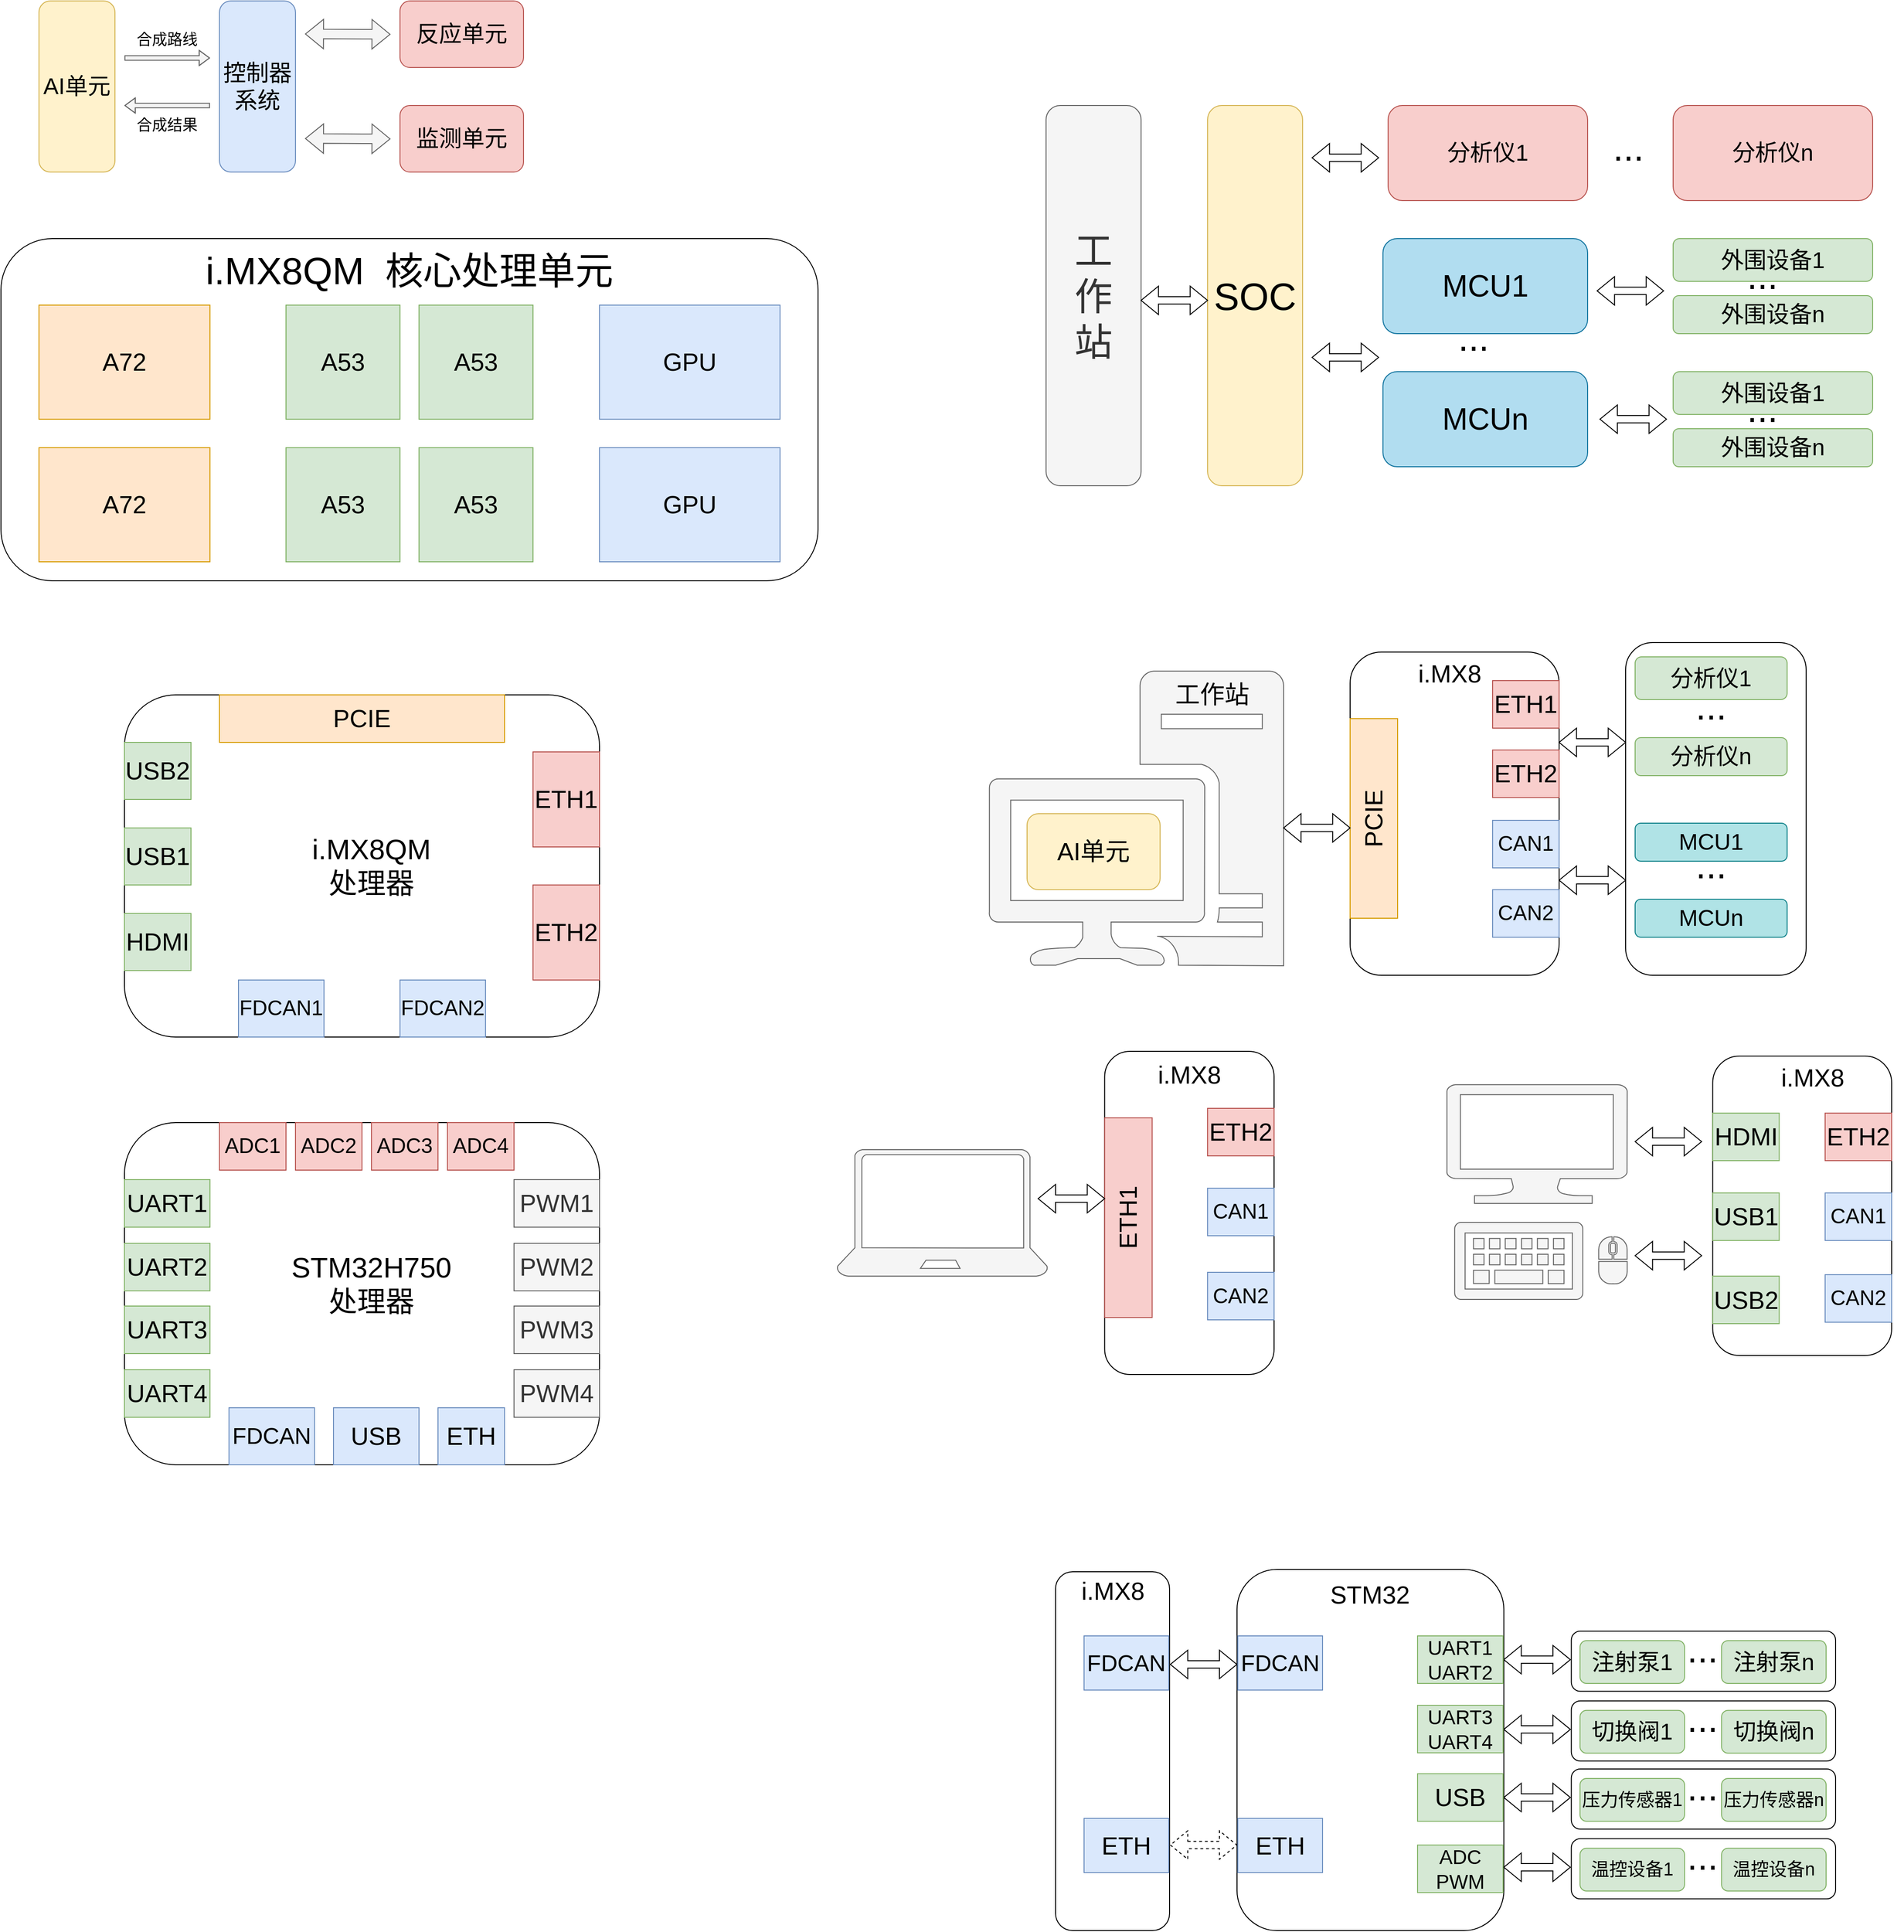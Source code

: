 <mxfile version="25.0.3">
  <diagram name="第 1 页" id="dDundkh1Q2r8naMCAjJB">
    <mxGraphModel dx="2033" dy="1242" grid="1" gridSize="10" guides="1" tooltips="1" connect="1" arrows="1" fold="1" page="1" pageScale="1" pageWidth="1169" pageHeight="827" math="0" shadow="0">
      <root>
        <mxCell id="0" />
        <mxCell id="1" parent="0" />
        <mxCell id="mTrDEz1nqdT5TnVAm15j-2" value="&lt;font style=&quot;font-size: 24px;&quot;&gt;AI单元&lt;/font&gt;" style="rounded=1;whiteSpace=wrap;html=1;fillColor=#fff2cc;strokeColor=#d6b656;" parent="1" vertex="1">
          <mxGeometry x="120" y="130" width="80" height="180" as="geometry" />
        </mxCell>
        <mxCell id="mTrDEz1nqdT5TnVAm15j-6" value="&lt;font style=&quot;font-size: 24px;&quot;&gt;控制器系统&lt;/font&gt;" style="rounded=1;whiteSpace=wrap;html=1;fillColor=#dae8fc;strokeColor=#6c8ebf;" parent="1" vertex="1">
          <mxGeometry x="310" y="130" width="80" height="180" as="geometry" />
        </mxCell>
        <mxCell id="mTrDEz1nqdT5TnVAm15j-7" value="&lt;font style=&quot;font-size: 24px;&quot;&gt;反应单元&lt;/font&gt;" style="rounded=1;whiteSpace=wrap;html=1;fillColor=#f8cecc;strokeColor=#b85450;" parent="1" vertex="1">
          <mxGeometry x="500" y="130" width="130" height="70" as="geometry" />
        </mxCell>
        <mxCell id="mTrDEz1nqdT5TnVAm15j-8" value="&lt;span style=&quot;font-size: 24px;&quot;&gt;监测单元&lt;/span&gt;" style="rounded=1;whiteSpace=wrap;html=1;fillColor=#f8cecc;strokeColor=#b85450;glass=0;shadow=0;" parent="1" vertex="1">
          <mxGeometry x="500" y="240" width="130" height="70" as="geometry" />
        </mxCell>
        <mxCell id="mTrDEz1nqdT5TnVAm15j-9" value="" style="shape=flexArrow;endArrow=classic;startArrow=classic;html=1;rounded=0;fillColor=#f5f5f5;strokeColor=#666666;" parent="1" edge="1">
          <mxGeometry width="100" height="100" relative="1" as="geometry">
            <mxPoint x="400" y="164.71" as="sourcePoint" />
            <mxPoint x="490" y="165.13" as="targetPoint" />
          </mxGeometry>
        </mxCell>
        <mxCell id="mTrDEz1nqdT5TnVAm15j-10" value="" style="shape=flexArrow;endArrow=classic;startArrow=classic;html=1;rounded=0;fillColor=#f5f5f5;strokeColor=#666666;" parent="1" edge="1">
          <mxGeometry width="100" height="100" relative="1" as="geometry">
            <mxPoint x="400" y="274.71" as="sourcePoint" />
            <mxPoint x="490" y="275.13" as="targetPoint" />
          </mxGeometry>
        </mxCell>
        <mxCell id="mTrDEz1nqdT5TnVAm15j-12" value="" style="shape=flexArrow;endArrow=classic;html=1;rounded=0;width=4.8;endSize=3.288;endWidth=10.229;fillColor=#f5f5f5;strokeColor=#666666;" parent="1" edge="1">
          <mxGeometry width="50" height="50" relative="1" as="geometry">
            <mxPoint x="210" y="190" as="sourcePoint" />
            <mxPoint x="300" y="190" as="targetPoint" />
            <Array as="points">
              <mxPoint x="260" y="190" />
            </Array>
          </mxGeometry>
        </mxCell>
        <mxCell id="mTrDEz1nqdT5TnVAm15j-13" value="" style="shape=flexArrow;endArrow=classic;html=1;rounded=0;width=4.8;endSize=3.288;endWidth=10.229;fillColor=#f5f5f5;strokeColor=#666666;" parent="1" edge="1">
          <mxGeometry width="50" height="50" relative="1" as="geometry">
            <mxPoint x="300" y="240" as="sourcePoint" />
            <mxPoint x="210" y="240" as="targetPoint" />
            <Array as="points">
              <mxPoint x="260" y="240" />
            </Array>
          </mxGeometry>
        </mxCell>
        <mxCell id="mTrDEz1nqdT5TnVAm15j-15" value="合成路线" style="text;strokeColor=none;align=center;fillColor=none;html=1;verticalAlign=middle;whiteSpace=wrap;rounded=0;fontSize=16;" parent="1" vertex="1">
          <mxGeometry x="220" y="160" width="70" height="20" as="geometry" />
        </mxCell>
        <mxCell id="mTrDEz1nqdT5TnVAm15j-16" value="合成结果" style="text;strokeColor=none;align=center;fillColor=none;html=1;verticalAlign=middle;whiteSpace=wrap;rounded=0;fontSize=16;" parent="1" vertex="1">
          <mxGeometry x="220" y="250" width="70" height="20" as="geometry" />
        </mxCell>
        <mxCell id="O-WrQp41GENTJy3OARPs-1" value="" style="rounded=1;whiteSpace=wrap;html=1;" parent="1" vertex="1">
          <mxGeometry x="80" y="380" width="860" height="360" as="geometry" />
        </mxCell>
        <mxCell id="O-WrQp41GENTJy3OARPs-2" value="&lt;font style=&quot;font-size: 26px;&quot;&gt;A72&lt;/font&gt;" style="rounded=0;whiteSpace=wrap;html=1;fillColor=#ffe6cc;strokeColor=#d79b00;" parent="1" vertex="1">
          <mxGeometry x="120" y="450" width="180" height="120" as="geometry" />
        </mxCell>
        <mxCell id="O-WrQp41GENTJy3OARPs-3" value="&lt;font style=&quot;font-size: 26px;&quot;&gt;A72&lt;/font&gt;" style="rounded=0;whiteSpace=wrap;html=1;fillColor=#ffe6cc;strokeColor=#d79b00;" parent="1" vertex="1">
          <mxGeometry x="120" y="600" width="180" height="120" as="geometry" />
        </mxCell>
        <mxCell id="O-WrQp41GENTJy3OARPs-8" value="&lt;font style=&quot;font-size: 26px;&quot;&gt;GPU&lt;/font&gt;" style="rounded=0;whiteSpace=wrap;html=1;fillColor=#dae8fc;strokeColor=#6c8ebf;" parent="1" vertex="1">
          <mxGeometry x="710" y="450" width="190" height="120" as="geometry" />
        </mxCell>
        <mxCell id="O-WrQp41GENTJy3OARPs-9" value="&lt;font style=&quot;font-size: 26px;&quot;&gt;GPU&lt;/font&gt;" style="rounded=0;whiteSpace=wrap;html=1;fillColor=#dae8fc;strokeColor=#6c8ebf;" parent="1" vertex="1">
          <mxGeometry x="710" y="600" width="190" height="120" as="geometry" />
        </mxCell>
        <mxCell id="O-WrQp41GENTJy3OARPs-10" value="&lt;font style=&quot;font-size: 26px;&quot;&gt;A53&lt;/font&gt;" style="rounded=0;whiteSpace=wrap;html=1;fillColor=#d5e8d4;strokeColor=#82b366;" parent="1" vertex="1">
          <mxGeometry x="380" y="450" width="120" height="120" as="geometry" />
        </mxCell>
        <mxCell id="O-WrQp41GENTJy3OARPs-11" value="&lt;font style=&quot;font-size: 26px;&quot;&gt;A53&lt;/font&gt;" style="rounded=0;whiteSpace=wrap;html=1;fillColor=#d5e8d4;strokeColor=#82b366;" parent="1" vertex="1">
          <mxGeometry x="520" y="450" width="120" height="120" as="geometry" />
        </mxCell>
        <mxCell id="O-WrQp41GENTJy3OARPs-12" value="&lt;font style=&quot;font-size: 26px;&quot;&gt;A53&lt;/font&gt;" style="rounded=0;whiteSpace=wrap;html=1;fillColor=#d5e8d4;strokeColor=#82b366;" parent="1" vertex="1">
          <mxGeometry x="380" y="600" width="120" height="120" as="geometry" />
        </mxCell>
        <mxCell id="O-WrQp41GENTJy3OARPs-13" value="&lt;font style=&quot;font-size: 26px;&quot;&gt;A53&lt;/font&gt;" style="rounded=0;whiteSpace=wrap;html=1;fillColor=#d5e8d4;strokeColor=#82b366;" parent="1" vertex="1">
          <mxGeometry x="520" y="600" width="120" height="120" as="geometry" />
        </mxCell>
        <mxCell id="O-WrQp41GENTJy3OARPs-18" value="&lt;font&gt;i.MX8QM&amp;nbsp; 核心处理单元&lt;/font&gt;" style="text;strokeColor=none;align=center;fillColor=none;html=1;verticalAlign=middle;whiteSpace=wrap;rounded=0;fontSize=40;" parent="1" vertex="1">
          <mxGeometry x="260" y="398" width="500" height="30" as="geometry" />
        </mxCell>
        <mxCell id="O-WrQp41GENTJy3OARPs-20" value="" style="rounded=1;whiteSpace=wrap;html=1;shadow=0;" parent="1" vertex="1">
          <mxGeometry x="210" y="860" width="500" height="360" as="geometry" />
        </mxCell>
        <mxCell id="O-WrQp41GENTJy3OARPs-24" value="&lt;font style=&quot;font-size: 26px;&quot;&gt;PCIE&lt;/font&gt;" style="rounded=0;whiteSpace=wrap;html=1;fillColor=#ffe6cc;strokeColor=#d79b00;" parent="1" vertex="1">
          <mxGeometry x="310" y="860" width="300" height="50" as="geometry" />
        </mxCell>
        <mxCell id="O-WrQp41GENTJy3OARPs-25" value="&lt;font style=&quot;font-size: 26px;&quot;&gt;HDMI&lt;/font&gt;" style="rounded=0;whiteSpace=wrap;html=1;fillColor=#d5e8d4;strokeColor=#82b366;" parent="1" vertex="1">
          <mxGeometry x="210" y="1090" width="70" height="60" as="geometry" />
        </mxCell>
        <mxCell id="O-WrQp41GENTJy3OARPs-27" value="i.MX8QM&lt;div&gt;处理器&lt;/div&gt;" style="text;strokeColor=none;align=center;fillColor=none;html=1;verticalAlign=middle;whiteSpace=wrap;rounded=0;fontSize=30;" parent="1" vertex="1">
          <mxGeometry x="380" y="990" width="180" height="100" as="geometry" />
        </mxCell>
        <mxCell id="O-WrQp41GENTJy3OARPs-28" value="&lt;font style=&quot;font-size: 26px;&quot;&gt;ETH1&lt;/font&gt;" style="rounded=0;whiteSpace=wrap;html=1;fillColor=#f8cecc;strokeColor=#b85450;" parent="1" vertex="1">
          <mxGeometry x="640" y="920" width="70" height="100" as="geometry" />
        </mxCell>
        <mxCell id="O-WrQp41GENTJy3OARPs-29" value="&lt;font style=&quot;font-size: 26px;&quot;&gt;ETH2&lt;/font&gt;" style="rounded=0;whiteSpace=wrap;html=1;fillColor=#f8cecc;strokeColor=#b85450;" parent="1" vertex="1">
          <mxGeometry x="640" y="1060" width="70" height="100" as="geometry" />
        </mxCell>
        <mxCell id="O-WrQp41GENTJy3OARPs-31" value="&lt;font style=&quot;font-size: 26px;&quot;&gt;USB1&lt;/font&gt;" style="rounded=0;whiteSpace=wrap;html=1;fillColor=#d5e8d4;strokeColor=#82b366;" parent="1" vertex="1">
          <mxGeometry x="210" y="1000" width="70" height="60" as="geometry" />
        </mxCell>
        <mxCell id="O-WrQp41GENTJy3OARPs-32" value="&lt;font style=&quot;font-size: 26px;&quot;&gt;USB2&lt;/font&gt;" style="rounded=0;whiteSpace=wrap;html=1;fillColor=#d5e8d4;strokeColor=#82b366;" parent="1" vertex="1">
          <mxGeometry x="210" y="910" width="70" height="60" as="geometry" />
        </mxCell>
        <mxCell id="O-WrQp41GENTJy3OARPs-33" value="&lt;font&gt;FDCAN1&lt;/font&gt;" style="rounded=0;whiteSpace=wrap;html=1;fillColor=#dae8fc;strokeColor=#6c8ebf;gradientColor=none;fontSize=22;" parent="1" vertex="1">
          <mxGeometry x="330" y="1160" width="90" height="60" as="geometry" />
        </mxCell>
        <mxCell id="O-WrQp41GENTJy3OARPs-34" value="&lt;font&gt;FDCAN2&lt;/font&gt;" style="rounded=0;whiteSpace=wrap;html=1;fillColor=#dae8fc;strokeColor=#6c8ebf;fontSize=22;" parent="1" vertex="1">
          <mxGeometry x="500" y="1160" width="90" height="60" as="geometry" />
        </mxCell>
        <mxCell id="O-WrQp41GENTJy3OARPs-36" value="" style="rounded=1;whiteSpace=wrap;html=1;shadow=0;" parent="1" vertex="1">
          <mxGeometry x="210" y="1310" width="500" height="360" as="geometry" />
        </mxCell>
        <mxCell id="O-WrQp41GENTJy3OARPs-37" value="&lt;font style=&quot;font-size: 26px;&quot;&gt;UART1&lt;/font&gt;" style="rounded=0;whiteSpace=wrap;html=1;fillColor=#d5e8d4;strokeColor=#82b366;" parent="1" vertex="1">
          <mxGeometry x="210" y="1370" width="90" height="50" as="geometry" />
        </mxCell>
        <mxCell id="O-WrQp41GENTJy3OARPs-39" value="&lt;div&gt;STM32H750处理器&lt;/div&gt;" style="text;strokeColor=none;align=center;fillColor=none;html=1;verticalAlign=middle;whiteSpace=wrap;rounded=0;fontSize=30;" parent="1" vertex="1">
          <mxGeometry x="380" y="1430" width="180" height="100" as="geometry" />
        </mxCell>
        <mxCell id="O-WrQp41GENTJy3OARPs-41" value="&lt;font style=&quot;font-size: 26px;&quot;&gt;ETH&lt;/font&gt;" style="rounded=0;whiteSpace=wrap;html=1;fillColor=#dae8fc;strokeColor=#6c8ebf;" parent="1" vertex="1">
          <mxGeometry x="540" y="1610" width="70" height="60" as="geometry" />
        </mxCell>
        <mxCell id="O-WrQp41GENTJy3OARPs-42" value="&lt;font style=&quot;font-size: 26px;&quot;&gt;USB&lt;/font&gt;" style="rounded=0;whiteSpace=wrap;html=1;fillColor=#dae8fc;strokeColor=#6c8ebf;" parent="1" vertex="1">
          <mxGeometry x="430" y="1610" width="90" height="60" as="geometry" />
        </mxCell>
        <mxCell id="O-WrQp41GENTJy3OARPs-44" value="&lt;font&gt;FDCAN&lt;/font&gt;" style="rounded=0;whiteSpace=wrap;html=1;fillColor=#dae8fc;strokeColor=#6c8ebf;gradientColor=none;fontSize=24;" parent="1" vertex="1">
          <mxGeometry x="320" y="1610" width="90" height="60" as="geometry" />
        </mxCell>
        <mxCell id="O-WrQp41GENTJy3OARPs-46" value="&lt;font style=&quot;font-size: 26px;&quot;&gt;UART2&lt;/font&gt;" style="rounded=0;whiteSpace=wrap;html=1;fillColor=#d5e8d4;strokeColor=#82b366;" parent="1" vertex="1">
          <mxGeometry x="210" y="1437" width="90" height="50" as="geometry" />
        </mxCell>
        <mxCell id="O-WrQp41GENTJy3OARPs-47" value="&lt;font style=&quot;font-size: 26px;&quot;&gt;UART3&lt;/font&gt;" style="rounded=0;whiteSpace=wrap;html=1;fillColor=#d5e8d4;strokeColor=#82b366;" parent="1" vertex="1">
          <mxGeometry x="210" y="1503" width="90" height="50" as="geometry" />
        </mxCell>
        <mxCell id="O-WrQp41GENTJy3OARPs-48" value="&lt;font style=&quot;font-size: 26px;&quot;&gt;UART4&lt;/font&gt;" style="rounded=0;whiteSpace=wrap;html=1;fillColor=#d5e8d4;strokeColor=#82b366;" parent="1" vertex="1">
          <mxGeometry x="210" y="1570" width="90" height="50" as="geometry" />
        </mxCell>
        <mxCell id="O-WrQp41GENTJy3OARPs-49" value="&lt;span style=&quot;font-size: 26px;&quot;&gt;PWM1&lt;/span&gt;" style="rounded=0;whiteSpace=wrap;html=1;fillColor=#f5f5f5;strokeColor=#666666;fontColor=#333333;" parent="1" vertex="1">
          <mxGeometry x="620" y="1370" width="90" height="50" as="geometry" />
        </mxCell>
        <mxCell id="O-WrQp41GENTJy3OARPs-50" value="&lt;span style=&quot;font-size: 26px;&quot;&gt;PWM2&lt;/span&gt;" style="rounded=0;whiteSpace=wrap;html=1;fillColor=#f5f5f5;strokeColor=#666666;fontColor=#333333;" parent="1" vertex="1">
          <mxGeometry x="620" y="1437" width="90" height="50" as="geometry" />
        </mxCell>
        <mxCell id="O-WrQp41GENTJy3OARPs-51" value="&lt;span style=&quot;font-size: 26px;&quot;&gt;PWM3&lt;/span&gt;" style="rounded=0;whiteSpace=wrap;html=1;fillColor=#f5f5f5;strokeColor=#666666;fontColor=#333333;" parent="1" vertex="1">
          <mxGeometry x="620" y="1503" width="90" height="50" as="geometry" />
        </mxCell>
        <mxCell id="O-WrQp41GENTJy3OARPs-52" value="&lt;font style=&quot;font-size: 26px;&quot;&gt;PWM4&lt;/font&gt;" style="rounded=0;whiteSpace=wrap;html=1;fillColor=#f5f5f5;strokeColor=#666666;fontColor=#333333;" parent="1" vertex="1">
          <mxGeometry x="620" y="1570" width="90" height="50" as="geometry" />
        </mxCell>
        <mxCell id="O-WrQp41GENTJy3OARPs-53" value="&lt;font&gt;ADC1&lt;/font&gt;" style="rounded=0;whiteSpace=wrap;html=1;fillColor=#f8cecc;strokeColor=#b85450;fontSize=22;" parent="1" vertex="1">
          <mxGeometry x="310" y="1310" width="70" height="50" as="geometry" />
        </mxCell>
        <mxCell id="O-WrQp41GENTJy3OARPs-56" value="&lt;font&gt;ADC2&lt;/font&gt;" style="rounded=0;whiteSpace=wrap;html=1;fillColor=#f8cecc;strokeColor=#b85450;fontSize=22;" parent="1" vertex="1">
          <mxGeometry x="390" y="1310" width="70" height="50" as="geometry" />
        </mxCell>
        <mxCell id="O-WrQp41GENTJy3OARPs-57" value="&lt;font&gt;ADC3&lt;/font&gt;" style="rounded=0;whiteSpace=wrap;html=1;fillColor=#f8cecc;strokeColor=#b85450;fontSize=22;" parent="1" vertex="1">
          <mxGeometry x="470" y="1310" width="70" height="50" as="geometry" />
        </mxCell>
        <mxCell id="O-WrQp41GENTJy3OARPs-58" value="&lt;font&gt;ADC4&lt;/font&gt;" style="rounded=0;whiteSpace=wrap;html=1;fillColor=#f8cecc;strokeColor=#b85450;fontSize=22;" parent="1" vertex="1">
          <mxGeometry x="550" y="1310" width="70" height="50" as="geometry" />
        </mxCell>
        <mxCell id="O-WrQp41GENTJy3OARPs-98" value="" style="rounded=1;whiteSpace=wrap;html=1;shadow=0;" parent="1" vertex="1">
          <mxGeometry x="1190" y="1782.5" width="120" height="377.5" as="geometry" />
        </mxCell>
        <mxCell id="O-WrQp41GENTJy3OARPs-100" value="i.MX8" style="text;strokeColor=none;align=center;fillColor=none;html=1;verticalAlign=middle;whiteSpace=wrap;rounded=0;fontSize=26;" parent="1" vertex="1">
          <mxGeometry x="1207.5" y="1783" width="85" height="40" as="geometry" />
        </mxCell>
        <mxCell id="O-WrQp41GENTJy3OARPs-110" value="" style="html=1;shadow=0;dashed=0;align=center;verticalAlign=middle;shape=mxgraph.arrows2.twoWayArrow;dy=0.74;dx=18.33;" parent="1" vertex="1">
          <mxGeometry x="1310.83" y="1865" width="70" height="30" as="geometry" />
        </mxCell>
        <mxCell id="O-WrQp41GENTJy3OARPs-122" value="" style="rounded=1;whiteSpace=wrap;html=1;shadow=0;" parent="1" vertex="1">
          <mxGeometry x="1381" y="1780" width="280.83" height="380" as="geometry" />
        </mxCell>
        <mxCell id="O-WrQp41GENTJy3OARPs-124" value="STM32" style="text;align=center;html=1;verticalAlign=middle;whiteSpace=wrap;rounded=0;fontSize=26;" parent="1" vertex="1">
          <mxGeometry x="1471" y="1790" width="100" height="33" as="geometry" />
        </mxCell>
        <mxCell id="O-WrQp41GENTJy3OARPs-127" value="FDCAN" style="rounded=0;whiteSpace=wrap;html=1;fillColor=#dae8fc;strokeColor=#6c8ebf;gradientColor=none;fontSize=24;" parent="1" vertex="1">
          <mxGeometry x="1381.83" y="1850" width="89.17" height="57" as="geometry" />
        </mxCell>
        <mxCell id="O-WrQp41GENTJy3OARPs-136" value="" style="html=1;shadow=0;dashed=0;align=center;verticalAlign=middle;shape=mxgraph.arrows2.twoWayArrow;dy=0.74;dx=18.33;" parent="1" vertex="1">
          <mxGeometry x="1661.83" y="1860" width="70" height="30" as="geometry" />
        </mxCell>
        <mxCell id="O-WrQp41GENTJy3OARPs-138" value="&lt;font style=&quot;font-size: 26px;&quot;&gt;ETH&lt;/font&gt;" style="rounded=0;whiteSpace=wrap;html=1;fillColor=#dae8fc;strokeColor=#6c8ebf;" parent="1" vertex="1">
          <mxGeometry x="1381.83" y="2042" width="89.17" height="57" as="geometry" />
        </mxCell>
        <mxCell id="O-WrQp41GENTJy3OARPs-139" value="FDCAN" style="rounded=0;whiteSpace=wrap;html=1;fillColor=#dae8fc;strokeColor=#6c8ebf;gradientColor=none;fontSize=24;" parent="1" vertex="1">
          <mxGeometry x="1220" y="1850" width="89.17" height="57" as="geometry" />
        </mxCell>
        <mxCell id="O-WrQp41GENTJy3OARPs-140" value="&lt;font style=&quot;font-size: 26px;&quot;&gt;ETH&lt;/font&gt;" style="rounded=0;whiteSpace=wrap;html=1;fillColor=#dae8fc;strokeColor=#6c8ebf;" parent="1" vertex="1">
          <mxGeometry x="1220" y="2042" width="89.17" height="57" as="geometry" />
        </mxCell>
        <mxCell id="O-WrQp41GENTJy3OARPs-142" value="" style="html=1;shadow=0;dashed=1;align=center;verticalAlign=middle;shape=mxgraph.arrows2.twoWayArrow;dy=0.74;dx=18.33;" parent="1" vertex="1">
          <mxGeometry x="1310.83" y="2055" width="70" height="30" as="geometry" />
        </mxCell>
        <mxCell id="O-WrQp41GENTJy3OARPs-143" value="&lt;font style=&quot;font-size: 21px;&quot;&gt;UART1&lt;/font&gt;&lt;div&gt;&lt;font style=&quot;font-size: 21px;&quot;&gt;UART2&lt;/font&gt;&lt;/div&gt;" style="rounded=0;whiteSpace=wrap;html=1;fillColor=#d5e8d4;strokeColor=#82b366;" parent="1" vertex="1">
          <mxGeometry x="1571" y="1850" width="90" height="50" as="geometry" />
        </mxCell>
        <mxCell id="O-WrQp41GENTJy3OARPs-144" value="" style="rounded=1;whiteSpace=wrap;html=1;shadow=0;" parent="1" vertex="1">
          <mxGeometry x="1732.83" y="1845" width="278.17" height="63.25" as="geometry" />
        </mxCell>
        <mxCell id="O-WrQp41GENTJy3OARPs-145" value="&lt;span style=&quot;font-size: 24px;&quot;&gt;注射泵1&lt;/span&gt;" style="rounded=1;whiteSpace=wrap;html=1;fillColor=#d5e8d4;strokeColor=#82b366;glass=0;shadow=0;" parent="1" vertex="1">
          <mxGeometry x="1742" y="1855" width="110" height="45" as="geometry" />
        </mxCell>
        <mxCell id="O-WrQp41GENTJy3OARPs-146" value="&lt;span style=&quot;font-size: 24px;&quot;&gt;注射泵n&lt;/span&gt;" style="rounded=1;whiteSpace=wrap;html=1;fillColor=#d5e8d4;strokeColor=#82b366;glass=0;shadow=0;" parent="1" vertex="1">
          <mxGeometry x="1891" y="1855" width="110" height="45" as="geometry" />
        </mxCell>
        <mxCell id="O-WrQp41GENTJy3OARPs-147" value="..." style="text;strokeColor=none;align=center;fillColor=none;html=1;verticalAlign=middle;whiteSpace=wrap;rounded=0;fontSize=39;" parent="1" vertex="1">
          <mxGeometry x="1841" y="1850" width="60" height="30" as="geometry" />
        </mxCell>
        <mxCell id="O-WrQp41GENTJy3OARPs-148" value="" style="html=1;shadow=0;dashed=0;align=center;verticalAlign=middle;shape=mxgraph.arrows2.twoWayArrow;dy=0.74;dx=18.33;" parent="1" vertex="1">
          <mxGeometry x="1661.83" y="1933.38" width="70" height="30" as="geometry" />
        </mxCell>
        <mxCell id="O-WrQp41GENTJy3OARPs-150" value="" style="rounded=1;whiteSpace=wrap;html=1;shadow=0;" parent="1" vertex="1">
          <mxGeometry x="1732.83" y="1918.38" width="278.17" height="63.25" as="geometry" />
        </mxCell>
        <mxCell id="O-WrQp41GENTJy3OARPs-151" value="&lt;span style=&quot;font-size: 24px;&quot;&gt;切换阀1&lt;/span&gt;" style="rounded=1;whiteSpace=wrap;html=1;fillColor=#d5e8d4;strokeColor=#82b366;glass=0;shadow=0;" parent="1" vertex="1">
          <mxGeometry x="1742" y="1928.38" width="110" height="45" as="geometry" />
        </mxCell>
        <mxCell id="O-WrQp41GENTJy3OARPs-152" value="&lt;span style=&quot;font-size: 24px;&quot;&gt;切换阀n&lt;/span&gt;" style="rounded=1;whiteSpace=wrap;html=1;fillColor=#d5e8d4;strokeColor=#82b366;glass=0;shadow=0;" parent="1" vertex="1">
          <mxGeometry x="1891" y="1928.38" width="110" height="45" as="geometry" />
        </mxCell>
        <mxCell id="O-WrQp41GENTJy3OARPs-153" value="..." style="text;strokeColor=none;align=center;fillColor=none;html=1;verticalAlign=middle;whiteSpace=wrap;rounded=0;fontSize=39;" parent="1" vertex="1">
          <mxGeometry x="1841" y="1923.38" width="60" height="30" as="geometry" />
        </mxCell>
        <mxCell id="O-WrQp41GENTJy3OARPs-160" value="" style="html=1;shadow=0;dashed=0;align=center;verticalAlign=middle;shape=mxgraph.arrows2.twoWayArrow;dy=0.74;dx=18.33;" parent="1" vertex="1">
          <mxGeometry x="1661.83" y="2005" width="70" height="30" as="geometry" />
        </mxCell>
        <mxCell id="O-WrQp41GENTJy3OARPs-161" value="&lt;font&gt;USB&lt;/font&gt;" style="rounded=0;whiteSpace=wrap;html=1;fillColor=#d5e8d4;strokeColor=#82b366;fontSize=26;" parent="1" vertex="1">
          <mxGeometry x="1571" y="1995" width="90" height="50" as="geometry" />
        </mxCell>
        <mxCell id="O-WrQp41GENTJy3OARPs-162" value="" style="rounded=1;whiteSpace=wrap;html=1;shadow=0;" parent="1" vertex="1">
          <mxGeometry x="1732.83" y="1990" width="278.17" height="63.25" as="geometry" />
        </mxCell>
        <mxCell id="O-WrQp41GENTJy3OARPs-163" value="&lt;font style=&quot;font-size: 19px;&quot;&gt;压力传感器1&lt;/font&gt;" style="rounded=1;whiteSpace=wrap;html=1;fillColor=#d5e8d4;strokeColor=#82b366;glass=0;shadow=0;" parent="1" vertex="1">
          <mxGeometry x="1742" y="2000" width="110" height="45" as="geometry" />
        </mxCell>
        <mxCell id="O-WrQp41GENTJy3OARPs-165" value="..." style="text;strokeColor=none;align=center;fillColor=none;html=1;verticalAlign=middle;whiteSpace=wrap;rounded=0;fontSize=39;" parent="1" vertex="1">
          <mxGeometry x="1841" y="1995" width="60" height="30" as="geometry" />
        </mxCell>
        <mxCell id="O-WrQp41GENTJy3OARPs-166" value="&lt;font style=&quot;font-size: 19px;&quot;&gt;压力传感器n&lt;/font&gt;" style="rounded=1;whiteSpace=wrap;html=1;fillColor=#d5e8d4;strokeColor=#82b366;glass=0;shadow=0;" parent="1" vertex="1">
          <mxGeometry x="1891" y="2000" width="110" height="45" as="geometry" />
        </mxCell>
        <mxCell id="O-WrQp41GENTJy3OARPs-167" value="&lt;font style=&quot;font-size: 21px;&quot;&gt;UART3&lt;/font&gt;&lt;div&gt;&lt;font style=&quot;font-size: 21px;&quot;&gt;UART4&lt;/font&gt;&lt;/div&gt;" style="rounded=0;whiteSpace=wrap;html=1;fillColor=#d5e8d4;strokeColor=#82b366;" parent="1" vertex="1">
          <mxGeometry x="1571" y="1923" width="90" height="50" as="geometry" />
        </mxCell>
        <mxCell id="O-WrQp41GENTJy3OARPs-169" value="&lt;span style=&quot;font-size: 21px;&quot;&gt;ADC&lt;/span&gt;&lt;br&gt;&lt;div&gt;&lt;span style=&quot;font-size: 21px;&quot;&gt;PWM&lt;/span&gt;&lt;/div&gt;" style="rounded=0;whiteSpace=wrap;html=1;fillColor=#d5e8d4;strokeColor=#82b366;" parent="1" vertex="1">
          <mxGeometry x="1571" y="2070" width="90" height="50" as="geometry" />
        </mxCell>
        <mxCell id="O-WrQp41GENTJy3OARPs-175" value="" style="html=1;shadow=0;dashed=0;align=center;verticalAlign=middle;shape=mxgraph.arrows2.twoWayArrow;dy=0.74;dx=18.33;" parent="1" vertex="1">
          <mxGeometry x="1661.83" y="2078.38" width="70" height="30" as="geometry" />
        </mxCell>
        <mxCell id="O-WrQp41GENTJy3OARPs-176" value="" style="rounded=1;whiteSpace=wrap;html=1;shadow=0;" parent="1" vertex="1">
          <mxGeometry x="1732.83" y="2063.38" width="278.17" height="63.25" as="geometry" />
        </mxCell>
        <mxCell id="O-WrQp41GENTJy3OARPs-177" value="&lt;font style=&quot;font-size: 19px;&quot;&gt;温控设备1&lt;/font&gt;" style="rounded=1;whiteSpace=wrap;html=1;fillColor=#d5e8d4;strokeColor=#82b366;glass=0;shadow=0;" parent="1" vertex="1">
          <mxGeometry x="1742" y="2073.38" width="110" height="45" as="geometry" />
        </mxCell>
        <mxCell id="O-WrQp41GENTJy3OARPs-178" value="..." style="text;strokeColor=none;align=center;fillColor=none;html=1;verticalAlign=middle;whiteSpace=wrap;rounded=0;fontSize=39;" parent="1" vertex="1">
          <mxGeometry x="1841" y="2068.38" width="60" height="30" as="geometry" />
        </mxCell>
        <mxCell id="O-WrQp41GENTJy3OARPs-179" value="&lt;font style=&quot;font-size: 19px;&quot;&gt;温控设备n&lt;/font&gt;" style="rounded=1;whiteSpace=wrap;html=1;fillColor=#d5e8d4;strokeColor=#82b366;glass=0;shadow=0;" parent="1" vertex="1">
          <mxGeometry x="1891" y="2073.38" width="110" height="45" as="geometry" />
        </mxCell>
        <mxCell id="O-WrQp41GENTJy3OARPs-180" value="SOC" style="rounded=1;whiteSpace=wrap;html=1;shadow=0;fontSize=40;fillColor=#fff2cc;strokeColor=#d6b656;" parent="1" vertex="1">
          <mxGeometry x="1350" y="240" width="100" height="400" as="geometry" />
        </mxCell>
        <mxCell id="O-WrQp41GENTJy3OARPs-182" value="MCU1" style="rounded=1;whiteSpace=wrap;html=1;shadow=0;fontSize=32;fillColor=#b1ddf0;strokeColor=#10739e;" parent="1" vertex="1">
          <mxGeometry x="1534.59" y="380" width="215.41" height="100" as="geometry" />
        </mxCell>
        <mxCell id="O-WrQp41GENTJy3OARPs-185" value="" style="html=1;shadow=0;dashed=0;align=center;verticalAlign=middle;shape=mxgraph.arrows2.twoWayArrow;dy=0.74;dx=18.33;" parent="1" vertex="1">
          <mxGeometry x="1760" y="420" width="70" height="30" as="geometry" />
        </mxCell>
        <mxCell id="O-WrQp41GENTJy3OARPs-187" value="..." style="text;strokeColor=none;align=center;fillColor=none;html=1;verticalAlign=middle;whiteSpace=wrap;rounded=0;fontSize=39;" parent="1" vertex="1">
          <mxGeometry x="1600" y="470" width="60" height="30" as="geometry" />
        </mxCell>
        <mxCell id="O-WrQp41GENTJy3OARPs-188" value="&lt;span style=&quot;font-size: 24px;&quot;&gt;外围设备1&lt;/span&gt;" style="rounded=1;whiteSpace=wrap;html=1;fillColor=#d5e8d4;strokeColor=#82b366;glass=0;shadow=0;" parent="1" vertex="1">
          <mxGeometry x="1840" y="380" width="210" height="45" as="geometry" />
        </mxCell>
        <mxCell id="O-WrQp41GENTJy3OARPs-189" value="&lt;span style=&quot;font-size: 24px;&quot;&gt;外围设备n&lt;/span&gt;" style="rounded=1;whiteSpace=wrap;html=1;fillColor=#d5e8d4;strokeColor=#82b366;glass=0;shadow=0;" parent="1" vertex="1">
          <mxGeometry x="1840" y="440" width="210" height="40" as="geometry" />
        </mxCell>
        <mxCell id="O-WrQp41GENTJy3OARPs-190" value="..." style="text;strokeColor=none;align=center;fillColor=none;html=1;verticalAlign=middle;whiteSpace=wrap;rounded=0;fontSize=39;" parent="1" vertex="1">
          <mxGeometry x="1904" y="405" width="60" height="30" as="geometry" />
        </mxCell>
        <mxCell id="O-WrQp41GENTJy3OARPs-195" value="&lt;span style=&quot;font-size: 24px;&quot;&gt;分析仪1&lt;/span&gt;" style="rounded=1;whiteSpace=wrap;html=1;fillColor=#f8cecc;strokeColor=#b85450;glass=0;shadow=0;" parent="1" vertex="1">
          <mxGeometry x="1540" y="240" width="210" height="100" as="geometry" />
        </mxCell>
        <mxCell id="O-WrQp41GENTJy3OARPs-197" value="" style="html=1;shadow=0;dashed=0;align=center;verticalAlign=middle;shape=mxgraph.arrows2.twoWayArrow;dy=0.74;dx=18.33;" parent="1" vertex="1">
          <mxGeometry x="1460" y="280" width="70" height="30" as="geometry" />
        </mxCell>
        <mxCell id="O-WrQp41GENTJy3OARPs-199" value="MCUn" style="rounded=1;whiteSpace=wrap;html=1;shadow=0;fontSize=32;fillColor=#b1ddf0;strokeColor=#10739e;" parent="1" vertex="1">
          <mxGeometry x="1534.59" y="520" width="215.41" height="100" as="geometry" />
        </mxCell>
        <mxCell id="O-WrQp41GENTJy3OARPs-200" value="" style="html=1;shadow=0;dashed=0;align=center;verticalAlign=middle;shape=mxgraph.arrows2.twoWayArrow;dy=0.74;dx=18.33;" parent="1" vertex="1">
          <mxGeometry x="1763" y="555" width="70" height="30" as="geometry" />
        </mxCell>
        <mxCell id="O-WrQp41GENTJy3OARPs-202" value="&lt;span style=&quot;font-size: 24px;&quot;&gt;外围设备1&lt;/span&gt;" style="rounded=1;whiteSpace=wrap;html=1;fillColor=#d5e8d4;strokeColor=#82b366;glass=0;shadow=0;" parent="1" vertex="1">
          <mxGeometry x="1840" y="520" width="210" height="45" as="geometry" />
        </mxCell>
        <mxCell id="O-WrQp41GENTJy3OARPs-203" value="&lt;span style=&quot;font-size: 24px;&quot;&gt;外围设备n&lt;/span&gt;" style="rounded=1;whiteSpace=wrap;html=1;fillColor=#d5e8d4;strokeColor=#82b366;glass=0;shadow=0;" parent="1" vertex="1">
          <mxGeometry x="1840" y="580" width="210" height="40" as="geometry" />
        </mxCell>
        <mxCell id="O-WrQp41GENTJy3OARPs-204" value="..." style="text;strokeColor=none;align=center;fillColor=none;html=1;verticalAlign=middle;whiteSpace=wrap;rounded=0;fontSize=39;" parent="1" vertex="1">
          <mxGeometry x="1904" y="545" width="60" height="30" as="geometry" />
        </mxCell>
        <mxCell id="O-WrQp41GENTJy3OARPs-205" value="" style="html=1;shadow=0;dashed=0;align=center;verticalAlign=middle;shape=mxgraph.arrows2.twoWayArrow;dy=0.74;dx=18.33;" parent="1" vertex="1">
          <mxGeometry x="1460" y="490" width="70" height="30" as="geometry" />
        </mxCell>
        <mxCell id="O-WrQp41GENTJy3OARPs-207" value="..." style="text;strokeColor=none;align=center;fillColor=none;html=1;verticalAlign=middle;whiteSpace=wrap;rounded=0;fontSize=39;" parent="1" vertex="1">
          <mxGeometry x="1763" y="270" width="60" height="30" as="geometry" />
        </mxCell>
        <mxCell id="O-WrQp41GENTJy3OARPs-208" value="&lt;span style=&quot;font-size: 24px;&quot;&gt;分析仪n&lt;/span&gt;" style="rounded=1;whiteSpace=wrap;html=1;fillColor=#f8cecc;strokeColor=#b85450;glass=0;shadow=0;" parent="1" vertex="1">
          <mxGeometry x="1840" y="240" width="210" height="100" as="geometry" />
        </mxCell>
        <mxCell id="O-WrQp41GENTJy3OARPs-210" value="工&lt;div&gt;作&lt;/div&gt;&lt;div&gt;站&lt;/div&gt;" style="rounded=1;whiteSpace=wrap;html=1;shadow=0;fontSize=40;fillColor=#f5f5f5;strokeColor=#666666;fontColor=#333333;" parent="1" vertex="1">
          <mxGeometry x="1180" y="240" width="100" height="400" as="geometry" />
        </mxCell>
        <mxCell id="O-WrQp41GENTJy3OARPs-211" value="" style="html=1;shadow=0;dashed=0;align=center;verticalAlign=middle;shape=mxgraph.arrows2.twoWayArrow;dy=0.74;dx=18.33;" parent="1" vertex="1">
          <mxGeometry x="1280" y="430" width="70" height="30" as="geometry" />
        </mxCell>
        <mxCell id="FVk3EEE_uI1t8pD1HrtK-1" value="" style="rounded=1;whiteSpace=wrap;html=1;shadow=0;" vertex="1" parent="1">
          <mxGeometry x="1790" y="805" width="190" height="350" as="geometry" />
        </mxCell>
        <mxCell id="FVk3EEE_uI1t8pD1HrtK-2" value="" style="sketch=0;aspect=fixed;pointerEvents=1;shadow=0;dashed=0;html=1;strokeColor=#666666;labelPosition=center;verticalLabelPosition=bottom;verticalAlign=top;align=center;fillColor=#f5f5f5;shape=mxgraph.mscae.enterprise.workstation_client;fontColor=#333333;flipH=1;" vertex="1" parent="1">
          <mxGeometry x="1120" y="835" width="310" height="310" as="geometry" />
        </mxCell>
        <mxCell id="FVk3EEE_uI1t8pD1HrtK-3" value="" style="rounded=1;whiteSpace=wrap;html=1;shadow=0;" vertex="1" parent="1">
          <mxGeometry x="1500" y="815" width="220" height="340" as="geometry" />
        </mxCell>
        <mxCell id="FVk3EEE_uI1t8pD1HrtK-4" value="&lt;font style=&quot;font-size: 26px;&quot;&gt;PCIE&lt;/font&gt;" style="rounded=0;whiteSpace=wrap;html=1;fillColor=#ffe6cc;strokeColor=#d79b00;rotation=-90;" vertex="1" parent="1">
          <mxGeometry x="1420" y="965" width="210" height="50" as="geometry" />
        </mxCell>
        <mxCell id="FVk3EEE_uI1t8pD1HrtK-5" value="i.MX8" style="text;strokeColor=none;align=center;fillColor=none;html=1;verticalAlign=middle;whiteSpace=wrap;rounded=0;fontSize=26;" vertex="1" parent="1">
          <mxGeometry x="1510" y="818" width="190" height="40" as="geometry" />
        </mxCell>
        <mxCell id="FVk3EEE_uI1t8pD1HrtK-6" value="&lt;font style=&quot;font-size: 26px;&quot;&gt;ETH1&lt;/font&gt;" style="rounded=0;whiteSpace=wrap;html=1;fillColor=#f8cecc;strokeColor=#b85450;" vertex="1" parent="1">
          <mxGeometry x="1650" y="845" width="70" height="50" as="geometry" />
        </mxCell>
        <mxCell id="FVk3EEE_uI1t8pD1HrtK-7" value="&lt;font style=&quot;font-size: 26px;&quot;&gt;ETH2&lt;/font&gt;" style="rounded=0;whiteSpace=wrap;html=1;fillColor=#f8cecc;strokeColor=#b85450;" vertex="1" parent="1">
          <mxGeometry x="1650" y="918" width="70" height="50" as="geometry" />
        </mxCell>
        <mxCell id="FVk3EEE_uI1t8pD1HrtK-8" value="CAN1" style="rounded=0;whiteSpace=wrap;html=1;fillColor=#dae8fc;strokeColor=#6c8ebf;gradientColor=none;fontSize=22;" vertex="1" parent="1">
          <mxGeometry x="1650" y="992" width="70" height="50" as="geometry" />
        </mxCell>
        <mxCell id="FVk3EEE_uI1t8pD1HrtK-9" value="" style="verticalLabelPosition=bottom;html=1;verticalAlign=top;align=center;strokeColor=#666666;fillColor=#f5f5f5;shape=mxgraph.azure.computer;pointerEvents=1;fontColor=#333333;" vertex="1" parent="1">
          <mxGeometry x="1601.67" y="1270" width="190" height="125" as="geometry" />
        </mxCell>
        <mxCell id="FVk3EEE_uI1t8pD1HrtK-10" value="" style="sketch=0;aspect=fixed;pointerEvents=1;shadow=0;dashed=0;html=1;strokeColor=#666666;labelPosition=center;verticalLabelPosition=bottom;verticalAlign=top;align=center;fillColor=#f5f5f5;shape=mxgraph.azure.laptop;fontColor=#333333;" vertex="1" parent="1">
          <mxGeometry x="960" y="1338.5" width="221.67" height="133" as="geometry" />
        </mxCell>
        <mxCell id="FVk3EEE_uI1t8pD1HrtK-11" value="工作站" style="text;strokeColor=none;align=center;fillColor=none;html=1;verticalAlign=middle;whiteSpace=wrap;rounded=0;fontSize=26;" vertex="1" parent="1">
          <mxGeometry x="1260" y="840" width="190" height="40" as="geometry" />
        </mxCell>
        <mxCell id="FVk3EEE_uI1t8pD1HrtK-12" value="&lt;font style=&quot;font-size: 26px;&quot;&gt;AI单元&lt;/font&gt;" style="rounded=1;whiteSpace=wrap;html=1;fillColor=#fff2cc;strokeColor=#d6b656;" vertex="1" parent="1">
          <mxGeometry x="1160" y="985" width="140" height="80" as="geometry" />
        </mxCell>
        <mxCell id="FVk3EEE_uI1t8pD1HrtK-13" value="CAN2" style="rounded=0;whiteSpace=wrap;html=1;fillColor=#dae8fc;strokeColor=#6c8ebf;gradientColor=none;fontSize=22;" vertex="1" parent="1">
          <mxGeometry x="1650" y="1065" width="70" height="50" as="geometry" />
        </mxCell>
        <mxCell id="FVk3EEE_uI1t8pD1HrtK-14" value="" style="sketch=0;aspect=fixed;pointerEvents=1;shadow=0;dashed=0;html=1;strokeColor=#666666;labelPosition=center;verticalLabelPosition=bottom;verticalAlign=top;align=center;fillColor=#f5f5f5;shape=mxgraph.mscae.enterprise.keyboard;fontColor=#333333;" vertex="1" parent="1">
          <mxGeometry x="1610" y="1415" width="135" height="81" as="geometry" />
        </mxCell>
        <mxCell id="FVk3EEE_uI1t8pD1HrtK-15" value="" style="sketch=0;aspect=fixed;pointerEvents=1;shadow=0;dashed=0;html=1;labelPosition=center;verticalLabelPosition=bottom;verticalAlign=top;align=center;shape=mxgraph.mscae.enterprise.mouse;fillColor=#f5f5f5;fontColor=#333333;strokeColor=#666666;" vertex="1" parent="1">
          <mxGeometry x="1761.67" y="1430" width="30" height="50" as="geometry" />
        </mxCell>
        <mxCell id="FVk3EEE_uI1t8pD1HrtK-16" value="&lt;span style=&quot;font-size: 24px;&quot;&gt;分析仪1&lt;/span&gt;" style="rounded=1;whiteSpace=wrap;html=1;fillColor=#d5e8d4;strokeColor=#82b366;glass=0;shadow=0;" vertex="1" parent="1">
          <mxGeometry x="1800" y="820" width="160" height="45" as="geometry" />
        </mxCell>
        <mxCell id="FVk3EEE_uI1t8pD1HrtK-17" value="&lt;span style=&quot;font-size: 24px;&quot;&gt;分析仪n&lt;/span&gt;" style="rounded=1;whiteSpace=wrap;html=1;fillColor=#d5e8d4;strokeColor=#82b366;glass=0;shadow=0;" vertex="1" parent="1">
          <mxGeometry x="1800" y="905" width="160" height="40" as="geometry" />
        </mxCell>
        <mxCell id="FVk3EEE_uI1t8pD1HrtK-18" value="&lt;span style=&quot;font-size: 24px;&quot;&gt;MCU1&lt;/span&gt;" style="rounded=1;whiteSpace=wrap;html=1;glass=0;shadow=0;fillColor=#b0e3e6;strokeColor=#0e8088;" vertex="1" parent="1">
          <mxGeometry x="1800" y="995" width="160" height="40" as="geometry" />
        </mxCell>
        <mxCell id="FVk3EEE_uI1t8pD1HrtK-19" value="&lt;span style=&quot;font-size: 24px;&quot;&gt;MCUn&lt;/span&gt;" style="rounded=1;whiteSpace=wrap;html=1;fillColor=#b0e3e6;strokeColor=#0e8088;glass=0;shadow=0;" vertex="1" parent="1">
          <mxGeometry x="1800" y="1075" width="160" height="40" as="geometry" />
        </mxCell>
        <mxCell id="FVk3EEE_uI1t8pD1HrtK-20" value="..." style="text;strokeColor=none;align=center;fillColor=none;html=1;verticalAlign=middle;whiteSpace=wrap;rounded=0;fontSize=39;" vertex="1" parent="1">
          <mxGeometry x="1850" y="858" width="60" height="30" as="geometry" />
        </mxCell>
        <mxCell id="FVk3EEE_uI1t8pD1HrtK-21" value="..." style="text;strokeColor=none;align=center;fillColor=none;html=1;verticalAlign=middle;whiteSpace=wrap;rounded=0;fontSize=39;" vertex="1" parent="1">
          <mxGeometry x="1850" y="1025" width="60" height="30" as="geometry" />
        </mxCell>
        <mxCell id="FVk3EEE_uI1t8pD1HrtK-22" value="" style="html=1;shadow=0;dashed=0;align=center;verticalAlign=middle;shape=mxgraph.arrows2.twoWayArrow;dy=0.74;dx=18.33;" vertex="1" parent="1">
          <mxGeometry x="1720" y="895" width="70" height="30" as="geometry" />
        </mxCell>
        <mxCell id="FVk3EEE_uI1t8pD1HrtK-23" value="" style="html=1;shadow=0;dashed=0;align=center;verticalAlign=middle;shape=mxgraph.arrows2.twoWayArrow;dy=0.74;dx=18.33;" vertex="1" parent="1">
          <mxGeometry x="1720" y="1040" width="70" height="30" as="geometry" />
        </mxCell>
        <mxCell id="FVk3EEE_uI1t8pD1HrtK-24" value="" style="html=1;shadow=0;dashed=0;align=center;verticalAlign=middle;shape=mxgraph.arrows2.twoWayArrow;dy=0.74;dx=18.33;" vertex="1" parent="1">
          <mxGeometry x="1430" y="985" width="70" height="30" as="geometry" />
        </mxCell>
        <mxCell id="FVk3EEE_uI1t8pD1HrtK-25" value="" style="rounded=1;whiteSpace=wrap;html=1;shadow=0;" vertex="1" parent="1">
          <mxGeometry x="1241.67" y="1235" width="178.33" height="340" as="geometry" />
        </mxCell>
        <mxCell id="FVk3EEE_uI1t8pD1HrtK-26" value="&lt;font style=&quot;font-size: 26px;&quot;&gt;ETH1&lt;/font&gt;" style="rounded=0;whiteSpace=wrap;html=1;fillColor=#f8cecc;strokeColor=#b85450;rotation=-90;" vertex="1" parent="1">
          <mxGeometry x="1161.67" y="1385" width="210" height="50" as="geometry" />
        </mxCell>
        <mxCell id="FVk3EEE_uI1t8pD1HrtK-27" value="i.MX8" style="text;strokeColor=none;align=center;fillColor=none;html=1;verticalAlign=middle;whiteSpace=wrap;rounded=0;fontSize=26;" vertex="1" parent="1">
          <mxGeometry x="1235.84" y="1240" width="190" height="40" as="geometry" />
        </mxCell>
        <mxCell id="FVk3EEE_uI1t8pD1HrtK-28" value="&lt;font style=&quot;font-size: 26px;&quot;&gt;ETH2&lt;/font&gt;" style="rounded=0;whiteSpace=wrap;html=1;fillColor=#f8cecc;strokeColor=#b85450;" vertex="1" parent="1">
          <mxGeometry x="1350" y="1295" width="70" height="50" as="geometry" />
        </mxCell>
        <mxCell id="FVk3EEE_uI1t8pD1HrtK-29" value="CAN1" style="rounded=0;whiteSpace=wrap;html=1;fillColor=#dae8fc;strokeColor=#6c8ebf;gradientColor=none;fontSize=22;" vertex="1" parent="1">
          <mxGeometry x="1350" y="1379" width="70" height="50" as="geometry" />
        </mxCell>
        <mxCell id="FVk3EEE_uI1t8pD1HrtK-30" value="CAN2" style="rounded=0;whiteSpace=wrap;html=1;fillColor=#dae8fc;strokeColor=#6c8ebf;gradientColor=none;fontSize=22;" vertex="1" parent="1">
          <mxGeometry x="1350" y="1467.5" width="70" height="50" as="geometry" />
        </mxCell>
        <mxCell id="FVk3EEE_uI1t8pD1HrtK-31" style="edgeStyle=orthogonalEdgeStyle;rounded=0;orthogonalLoop=1;jettySize=auto;html=1;exitX=0.5;exitY=1;exitDx=0;exitDy=0;" edge="1" parent="1" source="FVk3EEE_uI1t8pD1HrtK-30" target="FVk3EEE_uI1t8pD1HrtK-30">
          <mxGeometry relative="1" as="geometry" />
        </mxCell>
        <mxCell id="FVk3EEE_uI1t8pD1HrtK-32" value="" style="html=1;shadow=0;dashed=0;align=center;verticalAlign=middle;shape=mxgraph.arrows2.twoWayArrow;dy=0.74;dx=18.33;" vertex="1" parent="1">
          <mxGeometry x="1171.67" y="1375" width="70" height="30" as="geometry" />
        </mxCell>
        <mxCell id="FVk3EEE_uI1t8pD1HrtK-33" value="" style="rounded=1;whiteSpace=wrap;html=1;shadow=0;" vertex="1" parent="1">
          <mxGeometry x="1881.67" y="1240" width="188.33" height="315" as="geometry" />
        </mxCell>
        <mxCell id="FVk3EEE_uI1t8pD1HrtK-34" value="i.MX8" style="text;strokeColor=none;align=center;fillColor=none;html=1;verticalAlign=middle;whiteSpace=wrap;rounded=0;fontSize=26;" vertex="1" parent="1">
          <mxGeometry x="1891.67" y="1243" width="190" height="40" as="geometry" />
        </mxCell>
        <mxCell id="FVk3EEE_uI1t8pD1HrtK-35" value="&lt;font style=&quot;font-size: 26px;&quot;&gt;ETH2&lt;/font&gt;" style="rounded=0;whiteSpace=wrap;html=1;fillColor=#f8cecc;strokeColor=#b85450;" vertex="1" parent="1">
          <mxGeometry x="2000" y="1300" width="70" height="50" as="geometry" />
        </mxCell>
        <mxCell id="FVk3EEE_uI1t8pD1HrtK-36" value="CAN1" style="rounded=0;whiteSpace=wrap;html=1;fillColor=#dae8fc;strokeColor=#6c8ebf;gradientColor=none;fontSize=22;" vertex="1" parent="1">
          <mxGeometry x="2000" y="1384" width="70" height="50" as="geometry" />
        </mxCell>
        <mxCell id="FVk3EEE_uI1t8pD1HrtK-37" value="CAN2" style="rounded=0;whiteSpace=wrap;html=1;fillColor=#dae8fc;strokeColor=#6c8ebf;gradientColor=none;fontSize=22;" vertex="1" parent="1">
          <mxGeometry x="2000" y="1470" width="70" height="50" as="geometry" />
        </mxCell>
        <mxCell id="FVk3EEE_uI1t8pD1HrtK-38" style="edgeStyle=orthogonalEdgeStyle;rounded=0;orthogonalLoop=1;jettySize=auto;html=1;exitX=0.5;exitY=1;exitDx=0;exitDy=0;" edge="1" parent="1" source="FVk3EEE_uI1t8pD1HrtK-37" target="FVk3EEE_uI1t8pD1HrtK-37">
          <mxGeometry relative="1" as="geometry" />
        </mxCell>
        <mxCell id="FVk3EEE_uI1t8pD1HrtK-39" value="&lt;font style=&quot;font-size: 26px;&quot;&gt;USB2&lt;/font&gt;" style="rounded=0;whiteSpace=wrap;html=1;fillColor=#d5e8d4;strokeColor=#82b366;" vertex="1" parent="1">
          <mxGeometry x="1881.67" y="1471.5" width="70" height="50" as="geometry" />
        </mxCell>
        <mxCell id="FVk3EEE_uI1t8pD1HrtK-40" value="&lt;font style=&quot;font-size: 26px;&quot;&gt;USB1&lt;/font&gt;" style="rounded=0;whiteSpace=wrap;html=1;fillColor=#d5e8d4;strokeColor=#82b366;" vertex="1" parent="1">
          <mxGeometry x="1881.67" y="1384" width="70" height="50" as="geometry" />
        </mxCell>
        <mxCell id="FVk3EEE_uI1t8pD1HrtK-41" value="&lt;font style=&quot;font-size: 26px;&quot;&gt;HDMI&lt;/font&gt;" style="rounded=0;whiteSpace=wrap;html=1;fillColor=#d5e8d4;strokeColor=#82b366;" vertex="1" parent="1">
          <mxGeometry x="1881.67" y="1300" width="70" height="50" as="geometry" />
        </mxCell>
        <mxCell id="FVk3EEE_uI1t8pD1HrtK-42" value="" style="html=1;shadow=0;dashed=0;align=center;verticalAlign=middle;shape=mxgraph.arrows2.twoWayArrow;dy=0.74;dx=18.33;" vertex="1" parent="1">
          <mxGeometry x="1800" y="1315" width="70" height="30" as="geometry" />
        </mxCell>
        <mxCell id="FVk3EEE_uI1t8pD1HrtK-43" value="" style="html=1;shadow=0;dashed=0;align=center;verticalAlign=middle;shape=mxgraph.arrows2.twoWayArrow;dy=0.74;dx=18.33;" vertex="1" parent="1">
          <mxGeometry x="1800" y="1435" width="70" height="30" as="geometry" />
        </mxCell>
      </root>
    </mxGraphModel>
  </diagram>
</mxfile>
